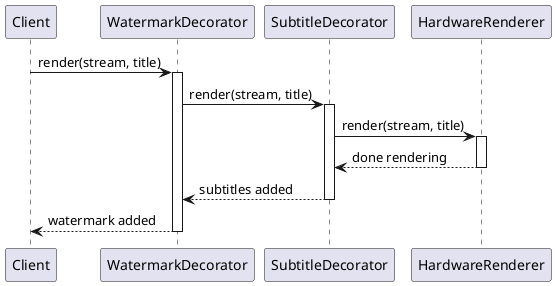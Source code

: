 @startuml
participant Client
participant WatermarkDecorator
participant SubtitleDecorator
participant HardwareRenderer

Client -> WatermarkDecorator : render(stream, title)
activate WatermarkDecorator
WatermarkDecorator -> SubtitleDecorator : render(stream, title)
activate SubtitleDecorator
SubtitleDecorator -> HardwareRenderer : render(stream, title)
activate HardwareRenderer
HardwareRenderer --> SubtitleDecorator : done rendering
deactivate HardwareRenderer
SubtitleDecorator --> WatermarkDecorator : subtitles added
deactivate SubtitleDecorator
WatermarkDecorator --> Client : watermark added
deactivate WatermarkDecorator
@enduml
